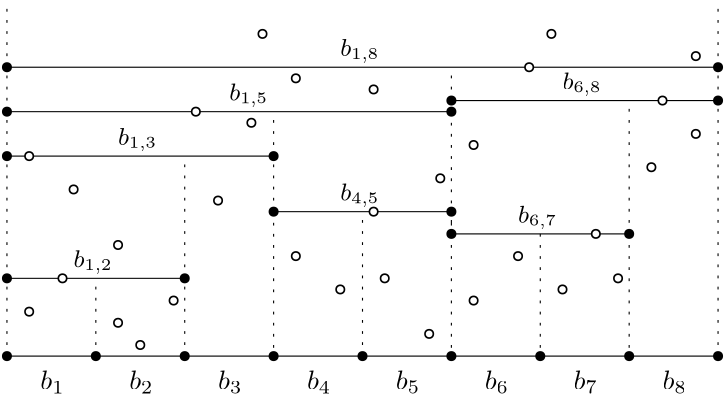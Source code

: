 <?xml version="1.0"?>
<!DOCTYPE ipe SYSTEM "ipe.dtd">
<ipe version="70005" creator="Ipe 7.1.4">
<info created="D:20160220042818" modified="D:20160220053449"/>
<ipestyle name="basic">
<symbol name="arrow/arc(spx)">
<path stroke="sym-stroke" fill="sym-stroke" pen="sym-pen">
0 0 m
-1 0.333 l
-1 -0.333 l
h
</path>
</symbol>
<symbol name="arrow/farc(spx)">
<path stroke="sym-stroke" fill="white" pen="sym-pen">
0 0 m
-1 0.333 l
-1 -0.333 l
h
</path>
</symbol>
<symbol name="mark/circle(sx)" transformations="translations">
<path fill="sym-stroke">
0.6 0 0 0.6 0 0 e
0.4 0 0 0.4 0 0 e
</path>
</symbol>
<symbol name="mark/disk(sx)" transformations="translations">
<path fill="sym-stroke">
0.6 0 0 0.6 0 0 e
</path>
</symbol>
<symbol name="mark/fdisk(sfx)" transformations="translations">
<group>
<path fill="sym-fill">
0.5 0 0 0.5 0 0 e
</path>
<path fill="sym-stroke" fillrule="eofill">
0.6 0 0 0.6 0 0 e
0.4 0 0 0.4 0 0 e
</path>
</group>
</symbol>
<symbol name="mark/box(sx)" transformations="translations">
<path fill="sym-stroke" fillrule="eofill">
-0.6 -0.6 m
0.6 -0.6 l
0.6 0.6 l
-0.6 0.6 l
h
-0.4 -0.4 m
0.4 -0.4 l
0.4 0.4 l
-0.4 0.4 l
h
</path>
</symbol>
<symbol name="mark/square(sx)" transformations="translations">
<path fill="sym-stroke">
-0.6 -0.6 m
0.6 -0.6 l
0.6 0.6 l
-0.6 0.6 l
h
</path>
</symbol>
<symbol name="mark/fsquare(sfx)" transformations="translations">
<group>
<path fill="sym-fill">
-0.5 -0.5 m
0.5 -0.5 l
0.5 0.5 l
-0.5 0.5 l
h
</path>
<path fill="sym-stroke" fillrule="eofill">
-0.6 -0.6 m
0.6 -0.6 l
0.6 0.6 l
-0.6 0.6 l
h
-0.4 -0.4 m
0.4 -0.4 l
0.4 0.4 l
-0.4 0.4 l
h
</path>
</group>
</symbol>
<symbol name="mark/cross(sx)" transformations="translations">
<group>
<path fill="sym-stroke">
-0.43 -0.57 m
0.57 0.43 l
0.43 0.57 l
-0.57 -0.43 l
h
</path>
<path fill="sym-stroke">
-0.43 0.57 m
0.57 -0.43 l
0.43 -0.57 l
-0.57 0.43 l
h
</path>
</group>
</symbol>
<symbol name="arrow/fnormal(spx)">
<path stroke="sym-stroke" fill="white" pen="sym-pen">
0 0 m
-1 0.333 l
-1 -0.333 l
h
</path>
</symbol>
<symbol name="arrow/pointed(spx)">
<path stroke="sym-stroke" fill="sym-stroke" pen="sym-pen">
0 0 m
-1 0.333 l
-0.8 0 l
-1 -0.333 l
h
</path>
</symbol>
<symbol name="arrow/fpointed(spx)">
<path stroke="sym-stroke" fill="white" pen="sym-pen">
0 0 m
-1 0.333 l
-0.8 0 l
-1 -0.333 l
h
</path>
</symbol>
<symbol name="arrow/linear(spx)">
<path stroke="sym-stroke" pen="sym-pen">
-1 0.333 m
0 0 l
-1 -0.333 l
</path>
</symbol>
<symbol name="arrow/fdouble(spx)">
<path stroke="sym-stroke" fill="white" pen="sym-pen">
0 0 m
-1 0.333 l
-1 -0.333 l
h
-1 0 m
-2 0.333 l
-2 -0.333 l
h
</path>
</symbol>
<symbol name="arrow/double(spx)">
<path stroke="sym-stroke" fill="sym-stroke" pen="sym-pen">
0 0 m
-1 0.333 l
-1 -0.333 l
h
-1 0 m
-2 0.333 l
-2 -0.333 l
h
</path>
</symbol>
<pen name="heavier" value="0.8"/>
<pen name="fat" value="1.2"/>
<pen name="ultrafat" value="2"/>
<symbolsize name="large" value="5"/>
<symbolsize name="small" value="2"/>
<symbolsize name="tiny" value="1.1"/>
<arrowsize name="large" value="10"/>
<arrowsize name="small" value="5"/>
<arrowsize name="tiny" value="3"/>
<color name="red" value="1 0 0"/>
<color name="green" value="0 1 0"/>
<color name="blue" value="0 0 1"/>
<color name="yellow" value="1 1 0"/>
<color name="orange" value="1 0.647 0"/>
<color name="gold" value="1 0.843 0"/>
<color name="purple" value="0.627 0.125 0.941"/>
<color name="gray" value="0.745"/>
<color name="brown" value="0.647 0.165 0.165"/>
<color name="navy" value="0 0 0.502"/>
<color name="pink" value="1 0.753 0.796"/>
<color name="seagreen" value="0.18 0.545 0.341"/>
<color name="turquoise" value="0.251 0.878 0.816"/>
<color name="violet" value="0.933 0.51 0.933"/>
<color name="darkblue" value="0 0 0.545"/>
<color name="darkcyan" value="0 0.545 0.545"/>
<color name="darkgray" value="0.663"/>
<color name="darkgreen" value="0 0.392 0"/>
<color name="darkmagenta" value="0.545 0 0.545"/>
<color name="darkorange" value="1 0.549 0"/>
<color name="darkred" value="0.545 0 0"/>
<color name="lightblue" value="0.678 0.847 0.902"/>
<color name="lightcyan" value="0.878 1 1"/>
<color name="lightgray" value="0.827"/>
<color name="lightgreen" value="0.565 0.933 0.565"/>
<color name="lightyellow" value="1 1 0.878"/>
<dashstyle name="dashed" value="[4] 0"/>
<dashstyle name="dotted" value="[1 3] 0"/>
<dashstyle name="dash dotted" value="[4 2 1 2] 0"/>
<dashstyle name="dash dot dotted" value="[4 2 1 2 1 2] 0"/>
<textsize name="large" value="\large"/>
<textsize name="Large" value="\Large"/>
<textsize name="LARGE" value="\LARGE"/>
<textsize name="huge" value="\huge"/>
<textsize name="Huge" value="\Huge"/>
<textsize name="small" value="\small"/>
<textsize name="footnote" value="\footnotesize"/>
<textsize name="tiny" value="\tiny"/>
<textstyle name="center" begin="\begin{center}" end="\end{center}"/>
<textstyle name="itemize" begin="\begin{itemize}" end="\end{itemize}"/>
<textstyle name="item" begin="\begin{itemize}\item{}" end="\end{itemize}"/>
<gridsize name="4 pts" value="4"/>
<gridsize name="8 pts (~3 mm)" value="8"/>
<gridsize name="16 pts (~6 mm)" value="16"/>
<gridsize name="32 pts (~12 mm)" value="32"/>
<gridsize name="10 pts (~3.5 mm)" value="10"/>
<gridsize name="20 pts (~7 mm)" value="20"/>
<gridsize name="14 pts (~5 mm)" value="14"/>
<gridsize name="28 pts (~10 mm)" value="28"/>
<gridsize name="56 pts (~20 mm)" value="56"/>
<anglesize name="90 deg" value="90"/>
<anglesize name="60 deg" value="60"/>
<anglesize name="45 deg" value="45"/>
<anglesize name="30 deg" value="30"/>
<anglesize name="22.5 deg" value="22.5"/>
<tiling name="falling" angle="-60" step="4" width="1"/>
<tiling name="rising" angle="30" step="4" width="1"/>
</ipestyle>
<page>
<layer name="alpha"/>
<layer name="beta"/>
<view layers="alpha" active="alpha"/>
<use layer="alpha" name="mark/disk(sx)" pos="80 688" size="normal" stroke="black"/>
<use name="mark/disk(sx)" pos="112 688" size="normal" stroke="black"/>
<use name="mark/disk(sx)" pos="144 688" size="normal" stroke="black"/>
<use name="mark/disk(sx)" pos="176 688" size="normal" stroke="black"/>
<use name="mark/disk(sx)" pos="208 688" size="normal" stroke="black"/>
<use name="mark/disk(sx)" pos="240 688" size="normal" stroke="black"/>
<use name="mark/disk(sx)" pos="272 688" size="normal" stroke="black"/>
<use name="mark/disk(sx)" pos="304 688" size="normal" stroke="black"/>
<use name="mark/disk(sx)" pos="336 688" size="normal" stroke="black"/>
<path stroke="black" join="1">
80 688 m
336 688 l
336 688 l
</path>
<use name="mark/fdisk(sfx)" pos="88 704" size="normal" stroke="black" fill="white"/>
<use name="mark/fdisk(sfx)" pos="104 748" size="normal" stroke="black" fill="white"/>
<use matrix="1 0 0 1 0 -4" name="mark/fdisk(sfx)" pos="120 704" size="normal" stroke="black" fill="white"/>
<use name="mark/fdisk(sfx)" pos="140 708" size="normal" stroke="black" fill="white"/>
<use name="mark/fdisk(sfx)" pos="120 728" size="normal" stroke="black" fill="white"/>
<use matrix="1 0 0 1 0 -24" name="mark/fdisk(sfx)" pos="128 716" size="normal" stroke="black" fill="white"/>
<use matrix="1 0 0 1 0 4" name="mark/fdisk(sfx)" pos="168 768" size="normal" stroke="black" fill="white"/>
<use name="mark/fdisk(sfx)" pos="156 744" size="normal" stroke="black" fill="white"/>
<use name="mark/fdisk(sfx)" pos="172 804" size="normal" stroke="black" fill="white"/>
<use name="mark/fdisk(sfx)" pos="184 724" size="normal" stroke="black" fill="white"/>
<use name="mark/fdisk(sfx)" pos="200 712" size="normal" stroke="black" fill="white"/>
<use matrix="1 0 0 1 0 4" name="mark/fdisk(sfx)" pos="184 784" size="normal" stroke="black" fill="white"/>
<use name="mark/fdisk(sfx)" pos="216 716" size="normal" stroke="black" fill="white"/>
<use name="mark/fdisk(sfx)" pos="232 696" size="normal" stroke="black" fill="white"/>
<use matrix="1 0 0 1 0 8" name="mark/fdisk(sfx)" pos="236 744" size="normal" stroke="black" fill="white"/>
<use matrix="1 0 0 1 0 4" name="mark/fdisk(sfx)" pos="212 780" size="normal" stroke="black" fill="white"/>
<use name="mark/fdisk(sfx)" pos="248 708" size="normal" stroke="black" fill="white"/>
<use name="mark/fdisk(sfx)" pos="264 724" size="normal" stroke="black" fill="white"/>
<use matrix="1 0 0 1 0 4" name="mark/fdisk(sfx)" pos="248 760" size="normal" stroke="black" fill="white"/>
<use name="mark/fdisk(sfx)" pos="280 712" size="normal" stroke="black" fill="white"/>
<use name="mark/fdisk(sfx)" pos="300 716" size="normal" stroke="black" fill="white"/>
<use name="mark/fdisk(sfx)" pos="276 804" size="normal" stroke="black" fill="white"/>
<use matrix="1 0 0 1 0 12" name="mark/fdisk(sfx)" pos="312 744" size="normal" stroke="black" fill="white"/>
<use matrix="1 0 0 1 0 8" name="mark/fdisk(sfx)" pos="328 760" size="normal" stroke="black" fill="white"/>
<use name="mark/fdisk(sfx)" pos="328 796" size="normal" stroke="black" fill="white"/>
<text matrix="1 0 0 1 4 -4" transformations="translations" pos="88 680" stroke="black" type="label" width="8.745" height="6.923" depth="1.49" valign="baseline">$b_1$</text>
<text matrix="1 0 0 1 4 -4" transformations="translations" pos="120 680" stroke="black" type="label" width="8.745" height="6.923" depth="1.49" valign="baseline">$b_2$</text>
<text matrix="1 0 0 1 0 -4" transformations="translations" pos="156 680" stroke="black" type="label" width="8.745" height="6.923" depth="1.49" valign="baseline">$b_3$</text>
<text matrix="1 0 0 1 0 -4" transformations="translations" pos="188 680" stroke="black" type="label" width="8.745" height="6.923" depth="1.49" valign="baseline">$b_4$</text>
<text matrix="1 0 0 1 0 -4" transformations="translations" pos="220 680" stroke="black" type="label" width="8.745" height="6.923" depth="1.49" valign="baseline">$b_5$</text>
<text matrix="1 0 0 1 0 -4" transformations="translations" pos="252 680" stroke="black" type="label" width="8.745" height="6.923" depth="1.49" valign="baseline">$b_6$</text>
<text matrix="1 0 0 1 0 -4" transformations="translations" pos="284 680" stroke="black" type="label" width="8.745" height="6.923" depth="1.49" valign="baseline">$b_7 $</text>
<text matrix="1 0 0 1 0 -4" transformations="translations" pos="316 680" stroke="black" type="label" width="8.745" height="6.923" depth="1.49" valign="baseline">$b_8$</text>
<path layer="beta" stroke="black" join="1">
80 716 m
144 716 l
144 716 l
</path>
<path layer="alpha" stroke="black" join="1">
80 716 m
144 716 l
</path>
<use name="mark/fdisk(sfx)" pos="100 716" size="normal" stroke="black" fill="white"/>
<use name="mark/disk(sx)" pos="80 716" size="normal" stroke="black"/>
<use name="mark/disk(sx)" pos="144 716" size="normal" stroke="black"/>
<text matrix="1 0 0 1 -8 8" transformations="translations" pos="112 712" stroke="black" type="label" width="14.022" height="6.225" depth="2.16" valign="baseline" size="small">$b_{1,2}$</text>
<path stroke="black" dash="dotted" join="1">
80 688 m
80 816 l
</path>
<path stroke="black" dash="dotted" join="1">
336 688 m
336 816 l
</path>
<path stroke="black" dash="dotted" join="1">
112 688 m
112 716 l
</path>
<path stroke="black" dash="dotted" join="1">
144 688 m
144 716 l
</path>
<path matrix="1 0 0 1 0 4" stroke="black" join="1">
240 728 m
304 728 l
</path>
<use matrix="1 0 0 1 0 4" name="mark/fdisk(sfx)" pos="292 728" size="normal" stroke="black" fill="white"/>
<use name="mark/disk(sx)" pos="240 732" size="normal" stroke="black"/>
<use name="mark/disk(sx)" pos="304 732" size="normal" stroke="black"/>
<path stroke="black" dash="dotted" join="1">
240 732 m
240 688 l
240 688 l
</path>
<path stroke="black" dash="dotted" join="1">
272 732 m
272 688 l
</path>
<path stroke="black" dash="dotted" join="1">
304 732 m
304 688 l
</path>
<path stroke="black" join="1">
176 740 m
240 740 l
</path>
<use name="mark/fdisk(sfx)" pos="212 740" size="normal" stroke="black" fill="white"/>
<use name="mark/disk(sx)" pos="176 740" size="normal" stroke="black"/>
<use name="mark/disk(sx)" pos="240 740" size="normal" stroke="black"/>
<path stroke="black" dash="dotted" join="1">
176 740 m
176 688 l
</path>
<path stroke="black" dash="dotted" join="1">
208 688 m
208 740 l
</path>
<path stroke="black" dash="dotted" join="1">
240 736 m
240 732 l
240 740 l
</path>
<text matrix="1 0 0 1 -4 0" transformations="translations" pos="204 744" stroke="black" type="label" width="14.022" height="6.225" depth="2.16" valign="baseline" size="small">$b_{4,5}$</text>
<text matrix="1 0 0 1 0 -4" transformations="translations" pos="264 740" stroke="black" type="label" width="14.022" height="6.225" depth="2.16" valign="baseline" size="small">$b_{6,7}$</text>
<path stroke="black" join="1">
80 760 m
176 760 l
</path>
<use name="mark/fdisk(sfx)" pos="88 760" size="normal" stroke="black" fill="white"/>
<use name="mark/disk(sx)" pos="80 760" size="normal" stroke="black"/>
<use name="mark/disk(sx)" pos="176 760" size="normal" stroke="black"/>
<path stroke="black" dash="dotted" join="1">
144 716 m
144 760 l
</path>
<path stroke="black" dash="dotted" join="1">
176 740 m
176 760 l
</path>
<text transformations="translations" pos="120 764" stroke="black" type="label" width="14.022" height="6.225" depth="2.16" valign="baseline" size="small">$b_{1,3}$</text>
<path stroke="black" join="1">
80 776 m
240 776 l
</path>
<use name="mark/fdisk(sfx)" pos="148 776" size="normal" stroke="black" fill="white"/>
<use name="mark/disk(sx)" pos="80 776" size="normal" stroke="black"/>
<use name="mark/disk(sx)" pos="240 776" size="normal" stroke="black"/>
<text matrix="1 0 0 1 4 -4" transformations="translations" pos="156 784" stroke="black" type="label" width="14.022" height="6.225" depth="2.16" valign="baseline" size="small">$b_{1,5}$</text>
<path stroke="black" join="1">
240 780 m
336 780 l
</path>
<use name="mark/disk(sx)" pos="240 780" size="normal" stroke="black"/>
<use name="mark/disk(sx)" pos="336 780" size="normal" stroke="black"/>
<use name="mark/fdisk(sfx)" pos="316 780" size="normal" stroke="black" fill="white"/>
<text matrix="1 0 0 1 -4 -4" transformations="translations" pos="284 788" stroke="black" type="label" width="14.022" height="6.225" depth="2.16" valign="baseline" size="small">$b_{6,8}$</text>
<path stroke="black" join="1">
336 792 m
80 792 l
</path>
<use name="mark/fdisk(sfx)" pos="268 792" size="normal" stroke="black" fill="white"/>
<use name="mark/disk(sx)" pos="80 792" size="normal" stroke="black"/>
<use name="mark/disk(sx)" pos="336 792" size="normal" stroke="black"/>
<text matrix="1 0 0 1 -4 0" transformations="translations" pos="204 796" stroke="black" type="label" width="14.022" height="6.225" depth="2.16" valign="baseline" size="small">$b_{1,8}$</text>
<path stroke="black" dash="dotted" join="1">
240 776 m
240 740 l
</path>
<path stroke="black" dash="dotted" join="1">
304 732 m
304 780 l
</path>
<path stroke="black" dash="dotted" join="1">
240 780 m
240 792 l
</path>
<path stroke="black" dash="dotted" join="1">
176 760 m
176 776 l
</path>
</page>
</ipe>
